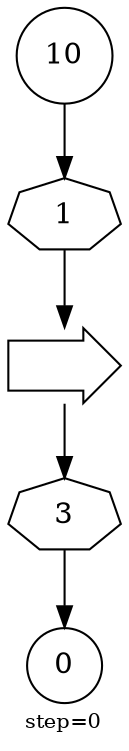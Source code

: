 digraph {
  graph  [labelloc=bottom,labeljust=left,fontsize="10",label="step=0"];
  "27" [shape=circle,peripheries="1",label=<10>,labelfontcolor=Black,color=black];
  "28" [shape=rarrow,peripheries="1",label="",labelfontcolor=black,color=black];
  "30" [shape=circle,peripheries="1",label=<0>,labelfontcolor=black,color=black];
  "29" [label=<1>,peripheries="1",color=black,shape=septagon];
  "27" -> "29" [color=black];
  "29" -> "28" [color=black];
  "31" [label=<3>,peripheries="1",color=black,shape=septagon];
  "28" -> "31" [color=black];
  "31" -> "30" [color=black];
}